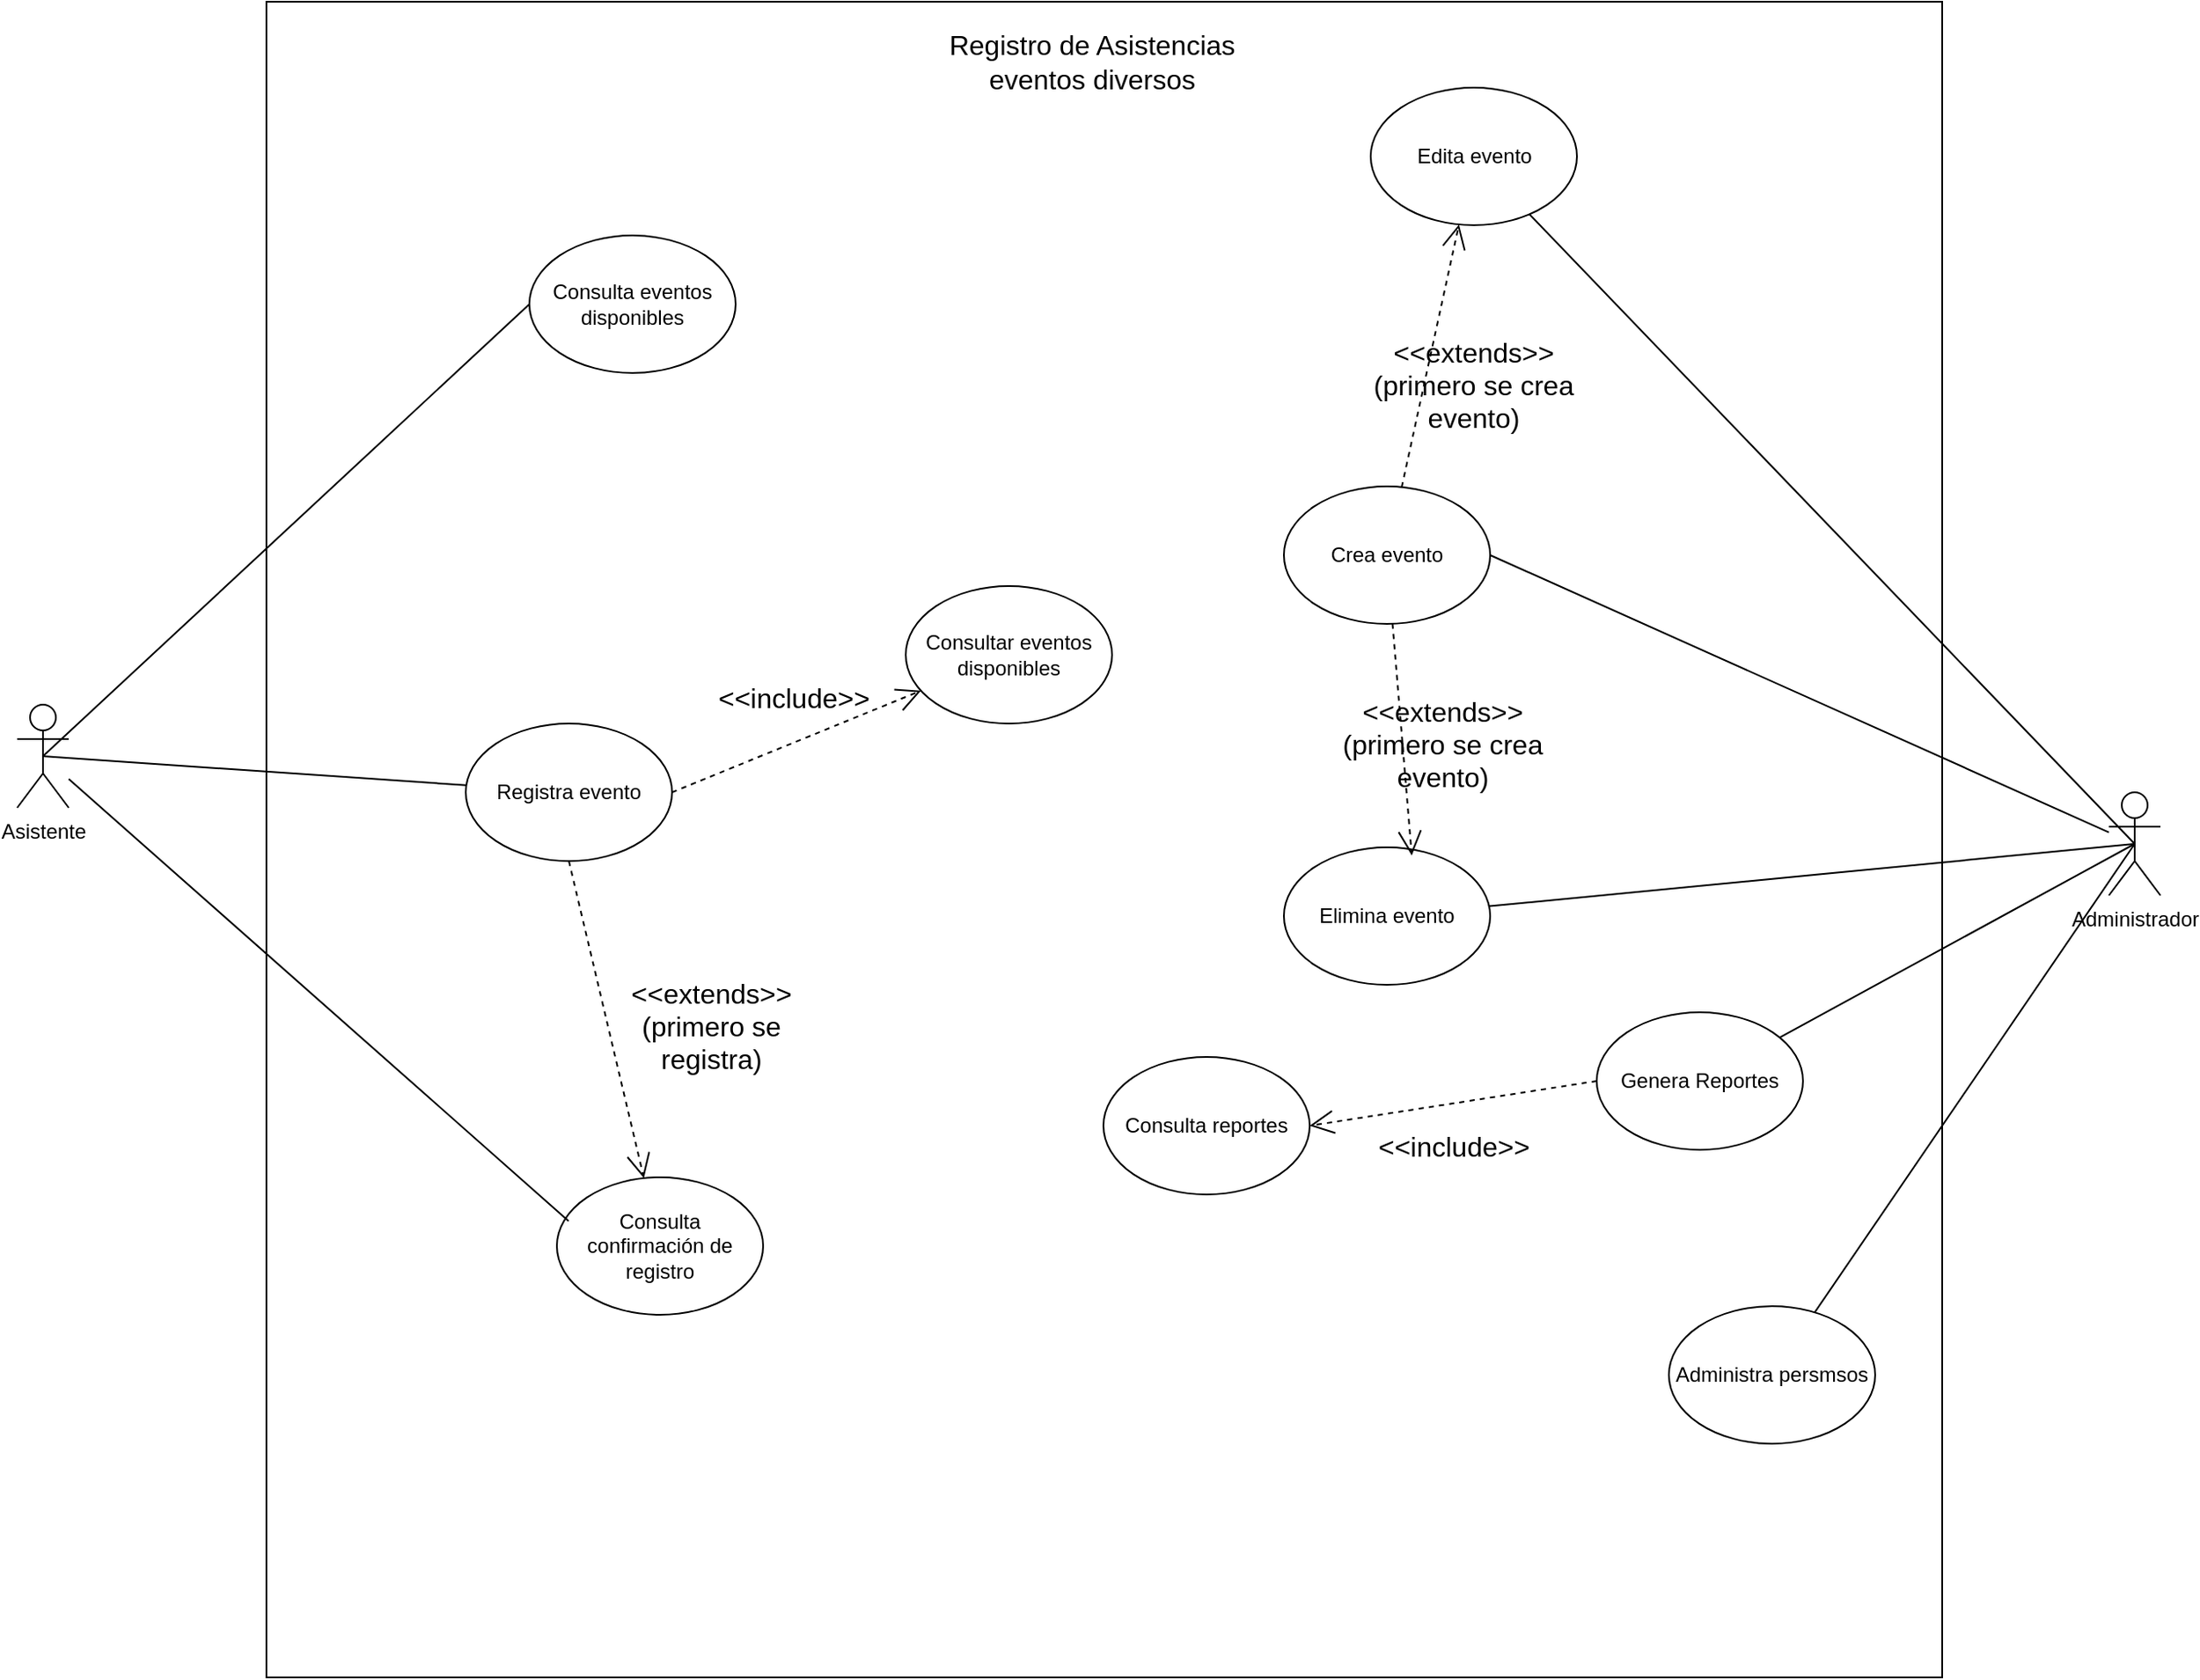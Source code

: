 <mxfile version="24.9.1">
  <diagram name="Página-1" id="PjqsRPJNEIIJp8ZF9iy8">
    <mxGraphModel dx="1725" dy="2307" grid="0" gridSize="10" guides="1" tooltips="1" connect="1" arrows="1" fold="1" page="0" pageScale="1" pageWidth="850" pageHeight="1100" math="0" shadow="0">
      <root>
        <mxCell id="0" />
        <mxCell id="1" parent="0" />
        <mxCell id="It1LbtwCAOHcJHbEMN_a-123" value="" style="whiteSpace=wrap;html=1;aspect=fixed;" vertex="1" parent="1">
          <mxGeometry x="-323" y="-836" width="975" height="975" as="geometry" />
        </mxCell>
        <mxCell id="It1LbtwCAOHcJHbEMN_a-124" value="Asistente" style="shape=umlActor;verticalLabelPosition=bottom;verticalAlign=top;html=1;outlineConnect=0;" vertex="1" parent="1">
          <mxGeometry x="-468" y="-427" width="30" height="60" as="geometry" />
        </mxCell>
        <mxCell id="It1LbtwCAOHcJHbEMN_a-125" value="Administrador" style="shape=umlActor;verticalLabelPosition=bottom;verticalAlign=top;html=1;outlineConnect=0;" vertex="1" parent="1">
          <mxGeometry x="749" y="-376" width="30" height="60" as="geometry" />
        </mxCell>
        <mxCell id="It1LbtwCAOHcJHbEMN_a-129" value="Registra evento" style="ellipse;whiteSpace=wrap;html=1;" vertex="1" parent="1">
          <mxGeometry x="-207" y="-416" width="120" height="80" as="geometry" />
        </mxCell>
        <mxCell id="It1LbtwCAOHcJHbEMN_a-131" value="Registro de Asistencias eventos diversos" style="text;html=1;align=center;verticalAlign=middle;whiteSpace=wrap;rounded=0;fontSize=16;" vertex="1" parent="1">
          <mxGeometry x="55" y="-816" width="205" height="30" as="geometry" />
        </mxCell>
        <mxCell id="It1LbtwCAOHcJHbEMN_a-132" value="Consulta confirmación de registro" style="ellipse;whiteSpace=wrap;html=1;" vertex="1" parent="1">
          <mxGeometry x="-154" y="-152" width="120" height="80" as="geometry" />
        </mxCell>
        <mxCell id="It1LbtwCAOHcJHbEMN_a-133" value="Consulta eventos disponibles" style="ellipse;whiteSpace=wrap;html=1;" vertex="1" parent="1">
          <mxGeometry x="-170" y="-700" width="120" height="80" as="geometry" />
        </mxCell>
        <mxCell id="It1LbtwCAOHcJHbEMN_a-136" value="Crea evento" style="ellipse;whiteSpace=wrap;html=1;" vertex="1" parent="1">
          <mxGeometry x="269" y="-554" width="120" height="80" as="geometry" />
        </mxCell>
        <mxCell id="It1LbtwCAOHcJHbEMN_a-137" value="Elimina evento" style="ellipse;whiteSpace=wrap;html=1;" vertex="1" parent="1">
          <mxGeometry x="269" y="-344" width="120" height="80" as="geometry" />
        </mxCell>
        <mxCell id="It1LbtwCAOHcJHbEMN_a-138" value="Edita evento" style="ellipse;whiteSpace=wrap;html=1;" vertex="1" parent="1">
          <mxGeometry x="319.5" y="-786" width="120" height="80" as="geometry" />
        </mxCell>
        <mxCell id="It1LbtwCAOHcJHbEMN_a-139" value="Consulta reportes" style="ellipse;whiteSpace=wrap;html=1;" vertex="1" parent="1">
          <mxGeometry x="164" y="-222" width="120" height="80" as="geometry" />
        </mxCell>
        <mxCell id="It1LbtwCAOHcJHbEMN_a-140" value="Genera Reportes" style="ellipse;whiteSpace=wrap;html=1;" vertex="1" parent="1">
          <mxGeometry x="451" y="-248" width="120" height="80" as="geometry" />
        </mxCell>
        <mxCell id="It1LbtwCAOHcJHbEMN_a-141" value="Administra persmsos" style="ellipse;whiteSpace=wrap;html=1;" vertex="1" parent="1">
          <mxGeometry x="493" y="-77" width="120" height="80" as="geometry" />
        </mxCell>
        <mxCell id="It1LbtwCAOHcJHbEMN_a-143" value="" style="endArrow=none;html=1;rounded=0;fontSize=12;startSize=8;endSize=8;curved=1;exitX=1;exitY=0.5;exitDx=0;exitDy=0;" edge="1" parent="1" source="It1LbtwCAOHcJHbEMN_a-136" target="It1LbtwCAOHcJHbEMN_a-125">
          <mxGeometry width="50" height="50" relative="1" as="geometry">
            <mxPoint x="551" y="-279" as="sourcePoint" />
            <mxPoint x="601" y="-329" as="targetPoint" />
          </mxGeometry>
        </mxCell>
        <mxCell id="It1LbtwCAOHcJHbEMN_a-144" value="" style="endArrow=none;html=1;rounded=0;fontSize=12;startSize=8;endSize=8;curved=1;entryX=0.5;entryY=0.5;entryDx=0;entryDy=0;entryPerimeter=0;" edge="1" parent="1" source="It1LbtwCAOHcJHbEMN_a-138" target="It1LbtwCAOHcJHbEMN_a-125">
          <mxGeometry width="50" height="50" relative="1" as="geometry">
            <mxPoint x="602" y="-256" as="sourcePoint" />
            <mxPoint x="720" y="-351" as="targetPoint" />
          </mxGeometry>
        </mxCell>
        <mxCell id="It1LbtwCAOHcJHbEMN_a-145" value="" style="endArrow=open;endSize=12;dashed=1;html=1;rounded=0;fontSize=12;curved=1;" edge="1" parent="1" source="It1LbtwCAOHcJHbEMN_a-136" target="It1LbtwCAOHcJHbEMN_a-138">
          <mxGeometry width="160" relative="1" as="geometry">
            <mxPoint x="252" y="-275" as="sourcePoint" />
            <mxPoint x="412" y="-275" as="targetPoint" />
          </mxGeometry>
        </mxCell>
        <mxCell id="It1LbtwCAOHcJHbEMN_a-147" value="&lt;div&gt;&amp;lt;&amp;lt;extends&amp;gt;&amp;gt;&lt;/div&gt;&lt;div&gt;(primero se crea&lt;/div&gt;&lt;div&gt;evento)&lt;br&gt;&lt;/div&gt;" style="text;html=1;align=center;verticalAlign=middle;whiteSpace=wrap;rounded=0;fontSize=16;" vertex="1" parent="1">
          <mxGeometry x="273" y="-628" width="213" height="30" as="geometry" />
        </mxCell>
        <mxCell id="It1LbtwCAOHcJHbEMN_a-148" value="" style="endArrow=none;html=1;rounded=0;fontSize=12;startSize=8;endSize=8;curved=1;entryX=0.5;entryY=0.5;entryDx=0;entryDy=0;entryPerimeter=0;" edge="1" parent="1" source="It1LbtwCAOHcJHbEMN_a-137" target="It1LbtwCAOHcJHbEMN_a-125">
          <mxGeometry width="50" height="50" relative="1" as="geometry">
            <mxPoint x="253" y="-250" as="sourcePoint" />
            <mxPoint x="303" y="-300" as="targetPoint" />
          </mxGeometry>
        </mxCell>
        <mxCell id="It1LbtwCAOHcJHbEMN_a-151" value="" style="endArrow=open;endSize=12;dashed=1;html=1;rounded=0;fontSize=12;curved=1;entryX=0.62;entryY=0.059;entryDx=0;entryDy=0;entryPerimeter=0;" edge="1" parent="1" source="It1LbtwCAOHcJHbEMN_a-136" target="It1LbtwCAOHcJHbEMN_a-137">
          <mxGeometry width="160" relative="1" as="geometry">
            <mxPoint x="198" y="-275" as="sourcePoint" />
            <mxPoint x="354" y="-374" as="targetPoint" />
          </mxGeometry>
        </mxCell>
        <mxCell id="It1LbtwCAOHcJHbEMN_a-153" value="&lt;div&gt;&amp;lt;&amp;lt;extends&amp;gt;&amp;gt;&lt;/div&gt;&lt;div&gt;(primero se crea evento)&lt;br&gt;&lt;/div&gt;" style="text;html=1;align=center;verticalAlign=middle;whiteSpace=wrap;rounded=0;fontSize=16;" vertex="1" parent="1">
          <mxGeometry x="298" y="-419" width="127" height="30" as="geometry" />
        </mxCell>
        <mxCell id="It1LbtwCAOHcJHbEMN_a-156" value="" style="endArrow=none;html=1;rounded=0;fontSize=12;startSize=8;endSize=8;curved=1;entryX=0.5;entryY=0.5;entryDx=0;entryDy=0;entryPerimeter=0;" edge="1" parent="1" source="It1LbtwCAOHcJHbEMN_a-140" target="It1LbtwCAOHcJHbEMN_a-125">
          <mxGeometry width="50" height="50" relative="1" as="geometry">
            <mxPoint x="347" y="-250" as="sourcePoint" />
            <mxPoint x="397" y="-300" as="targetPoint" />
          </mxGeometry>
        </mxCell>
        <mxCell id="It1LbtwCAOHcJHbEMN_a-157" value="" style="endArrow=open;endSize=12;dashed=1;html=1;rounded=0;fontSize=12;curved=1;exitX=0;exitY=0.5;exitDx=0;exitDy=0;entryX=1;entryY=0.5;entryDx=0;entryDy=0;" edge="1" parent="1" source="It1LbtwCAOHcJHbEMN_a-140" target="It1LbtwCAOHcJHbEMN_a-139">
          <mxGeometry width="160" relative="1" as="geometry">
            <mxPoint x="411.5" y="-199" as="sourcePoint" />
            <mxPoint x="734" y="22" as="targetPoint" />
          </mxGeometry>
        </mxCell>
        <mxCell id="It1LbtwCAOHcJHbEMN_a-158" value="&amp;lt;&amp;lt;include&amp;gt;&amp;gt;" style="text;html=1;align=center;verticalAlign=middle;whiteSpace=wrap;rounded=0;fontSize=16;" vertex="1" parent="1">
          <mxGeometry x="338" y="-185" width="60" height="30" as="geometry" />
        </mxCell>
        <mxCell id="It1LbtwCAOHcJHbEMN_a-163" value="" style="endArrow=none;html=1;rounded=0;fontSize=12;startSize=8;endSize=8;curved=1;entryX=0.5;entryY=0.5;entryDx=0;entryDy=0;entryPerimeter=0;" edge="1" parent="1" source="It1LbtwCAOHcJHbEMN_a-141" target="It1LbtwCAOHcJHbEMN_a-125">
          <mxGeometry width="50" height="50" relative="1" as="geometry">
            <mxPoint x="347" y="-205" as="sourcePoint" />
            <mxPoint x="397" y="-255" as="targetPoint" />
          </mxGeometry>
        </mxCell>
        <mxCell id="It1LbtwCAOHcJHbEMN_a-169" value="" style="endArrow=none;html=1;rounded=0;fontSize=12;startSize=8;endSize=8;curved=1;exitX=0.5;exitY=0.5;exitDx=0;exitDy=0;exitPerimeter=0;entryX=0;entryY=0.5;entryDx=0;entryDy=0;" edge="1" parent="1" source="It1LbtwCAOHcJHbEMN_a-124" target="It1LbtwCAOHcJHbEMN_a-133">
          <mxGeometry width="50" height="50" relative="1" as="geometry">
            <mxPoint x="-163" y="-130" as="sourcePoint" />
            <mxPoint x="-113" y="-180" as="targetPoint" />
          </mxGeometry>
        </mxCell>
        <mxCell id="It1LbtwCAOHcJHbEMN_a-170" value="" style="endArrow=none;html=1;rounded=0;fontSize=12;startSize=8;endSize=8;curved=1;exitX=0.5;exitY=0.5;exitDx=0;exitDy=0;exitPerimeter=0;" edge="1" parent="1" source="It1LbtwCAOHcJHbEMN_a-124" target="It1LbtwCAOHcJHbEMN_a-129">
          <mxGeometry width="50" height="50" relative="1" as="geometry">
            <mxPoint x="-163" y="-130" as="sourcePoint" />
            <mxPoint x="-113" y="-180" as="targetPoint" />
          </mxGeometry>
        </mxCell>
        <mxCell id="It1LbtwCAOHcJHbEMN_a-171" value="Consultar eventos disponibles" style="ellipse;whiteSpace=wrap;html=1;" vertex="1" parent="1">
          <mxGeometry x="49" y="-496" width="120" height="80" as="geometry" />
        </mxCell>
        <mxCell id="It1LbtwCAOHcJHbEMN_a-172" value="" style="endArrow=open;endSize=12;dashed=1;html=1;rounded=0;fontSize=12;curved=1;exitX=1;exitY=0.5;exitDx=0;exitDy=0;" edge="1" parent="1" source="It1LbtwCAOHcJHbEMN_a-129" target="It1LbtwCAOHcJHbEMN_a-171">
          <mxGeometry x="-0.014" width="160" relative="1" as="geometry">
            <mxPoint x="-218" y="-155" as="sourcePoint" />
            <mxPoint x="-58" y="-155" as="targetPoint" />
            <mxPoint as="offset" />
          </mxGeometry>
        </mxCell>
        <mxCell id="It1LbtwCAOHcJHbEMN_a-173" value="&amp;lt;&amp;lt;include&amp;gt;&amp;gt;" style="text;html=1;align=center;verticalAlign=middle;whiteSpace=wrap;rounded=0;fontSize=16;" vertex="1" parent="1">
          <mxGeometry x="-46" y="-446" width="60" height="30" as="geometry" />
        </mxCell>
        <mxCell id="It1LbtwCAOHcJHbEMN_a-175" value="" style="endArrow=none;html=1;rounded=0;fontSize=12;startSize=8;endSize=8;curved=1;entryX=0.057;entryY=0.318;entryDx=0;entryDy=0;entryPerimeter=0;" edge="1" parent="1" source="It1LbtwCAOHcJHbEMN_a-124" target="It1LbtwCAOHcJHbEMN_a-132">
          <mxGeometry width="50" height="50" relative="1" as="geometry">
            <mxPoint x="-163" y="-130" as="sourcePoint" />
            <mxPoint x="-113" y="-180" as="targetPoint" />
          </mxGeometry>
        </mxCell>
        <mxCell id="It1LbtwCAOHcJHbEMN_a-176" value="" style="endArrow=open;endSize=12;dashed=1;html=1;rounded=0;fontSize=12;curved=1;exitX=0.5;exitY=1;exitDx=0;exitDy=0;" edge="1" parent="1" source="It1LbtwCAOHcJHbEMN_a-129" target="It1LbtwCAOHcJHbEMN_a-132">
          <mxGeometry width="160" relative="1" as="geometry">
            <mxPoint x="-218" y="-155" as="sourcePoint" />
            <mxPoint x="-58" y="-155" as="targetPoint" />
          </mxGeometry>
        </mxCell>
        <mxCell id="It1LbtwCAOHcJHbEMN_a-178" value="&lt;div&gt;&amp;lt;&amp;lt;extends&amp;gt;&amp;gt;&lt;/div&gt;&lt;div&gt;(primero se registra)&lt;br&gt;&lt;/div&gt;" style="text;html=1;align=center;verticalAlign=middle;whiteSpace=wrap;rounded=0;fontSize=16;" vertex="1" parent="1">
          <mxGeometry x="-135" y="-255" width="142" height="30" as="geometry" />
        </mxCell>
      </root>
    </mxGraphModel>
  </diagram>
</mxfile>
